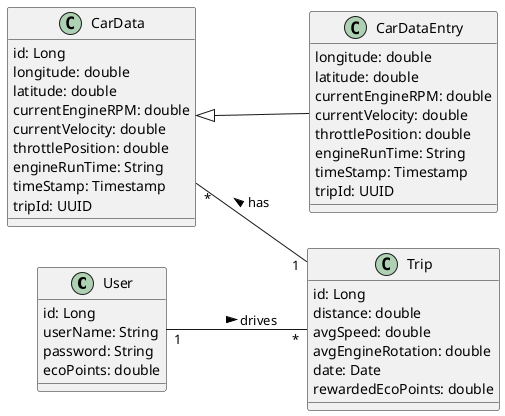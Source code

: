@startuml
left to right direction

class User{
    id: Long
    userName: String
    password: String
    ecoPoints: double
}

class Trip {
    id: Long
    distance: double
    avgSpeed: double
    avgEngineRotation: double
    date: Date
    rewardedEcoPoints: double
}

class CarData {
    id: Long
    longitude: double
    latitude: double
    currentEngineRPM: double
    currentVelocity: double
    throttlePosition: double
    engineRunTime: String
    timeStamp: Timestamp
    tripId: UUID
}

class CarDataEntry {
    longitude: double
    latitude: double
    currentEngineRPM: double
    currentVelocity: double
    throttlePosition: double
    engineRunTime: String
    timeStamp: Timestamp
    tripId: UUID
}


User "1" -- "*" Trip : > drives
CarData "*" -- "1"  Trip : < has
CarDataEntry -u-|> CarData
@enduml